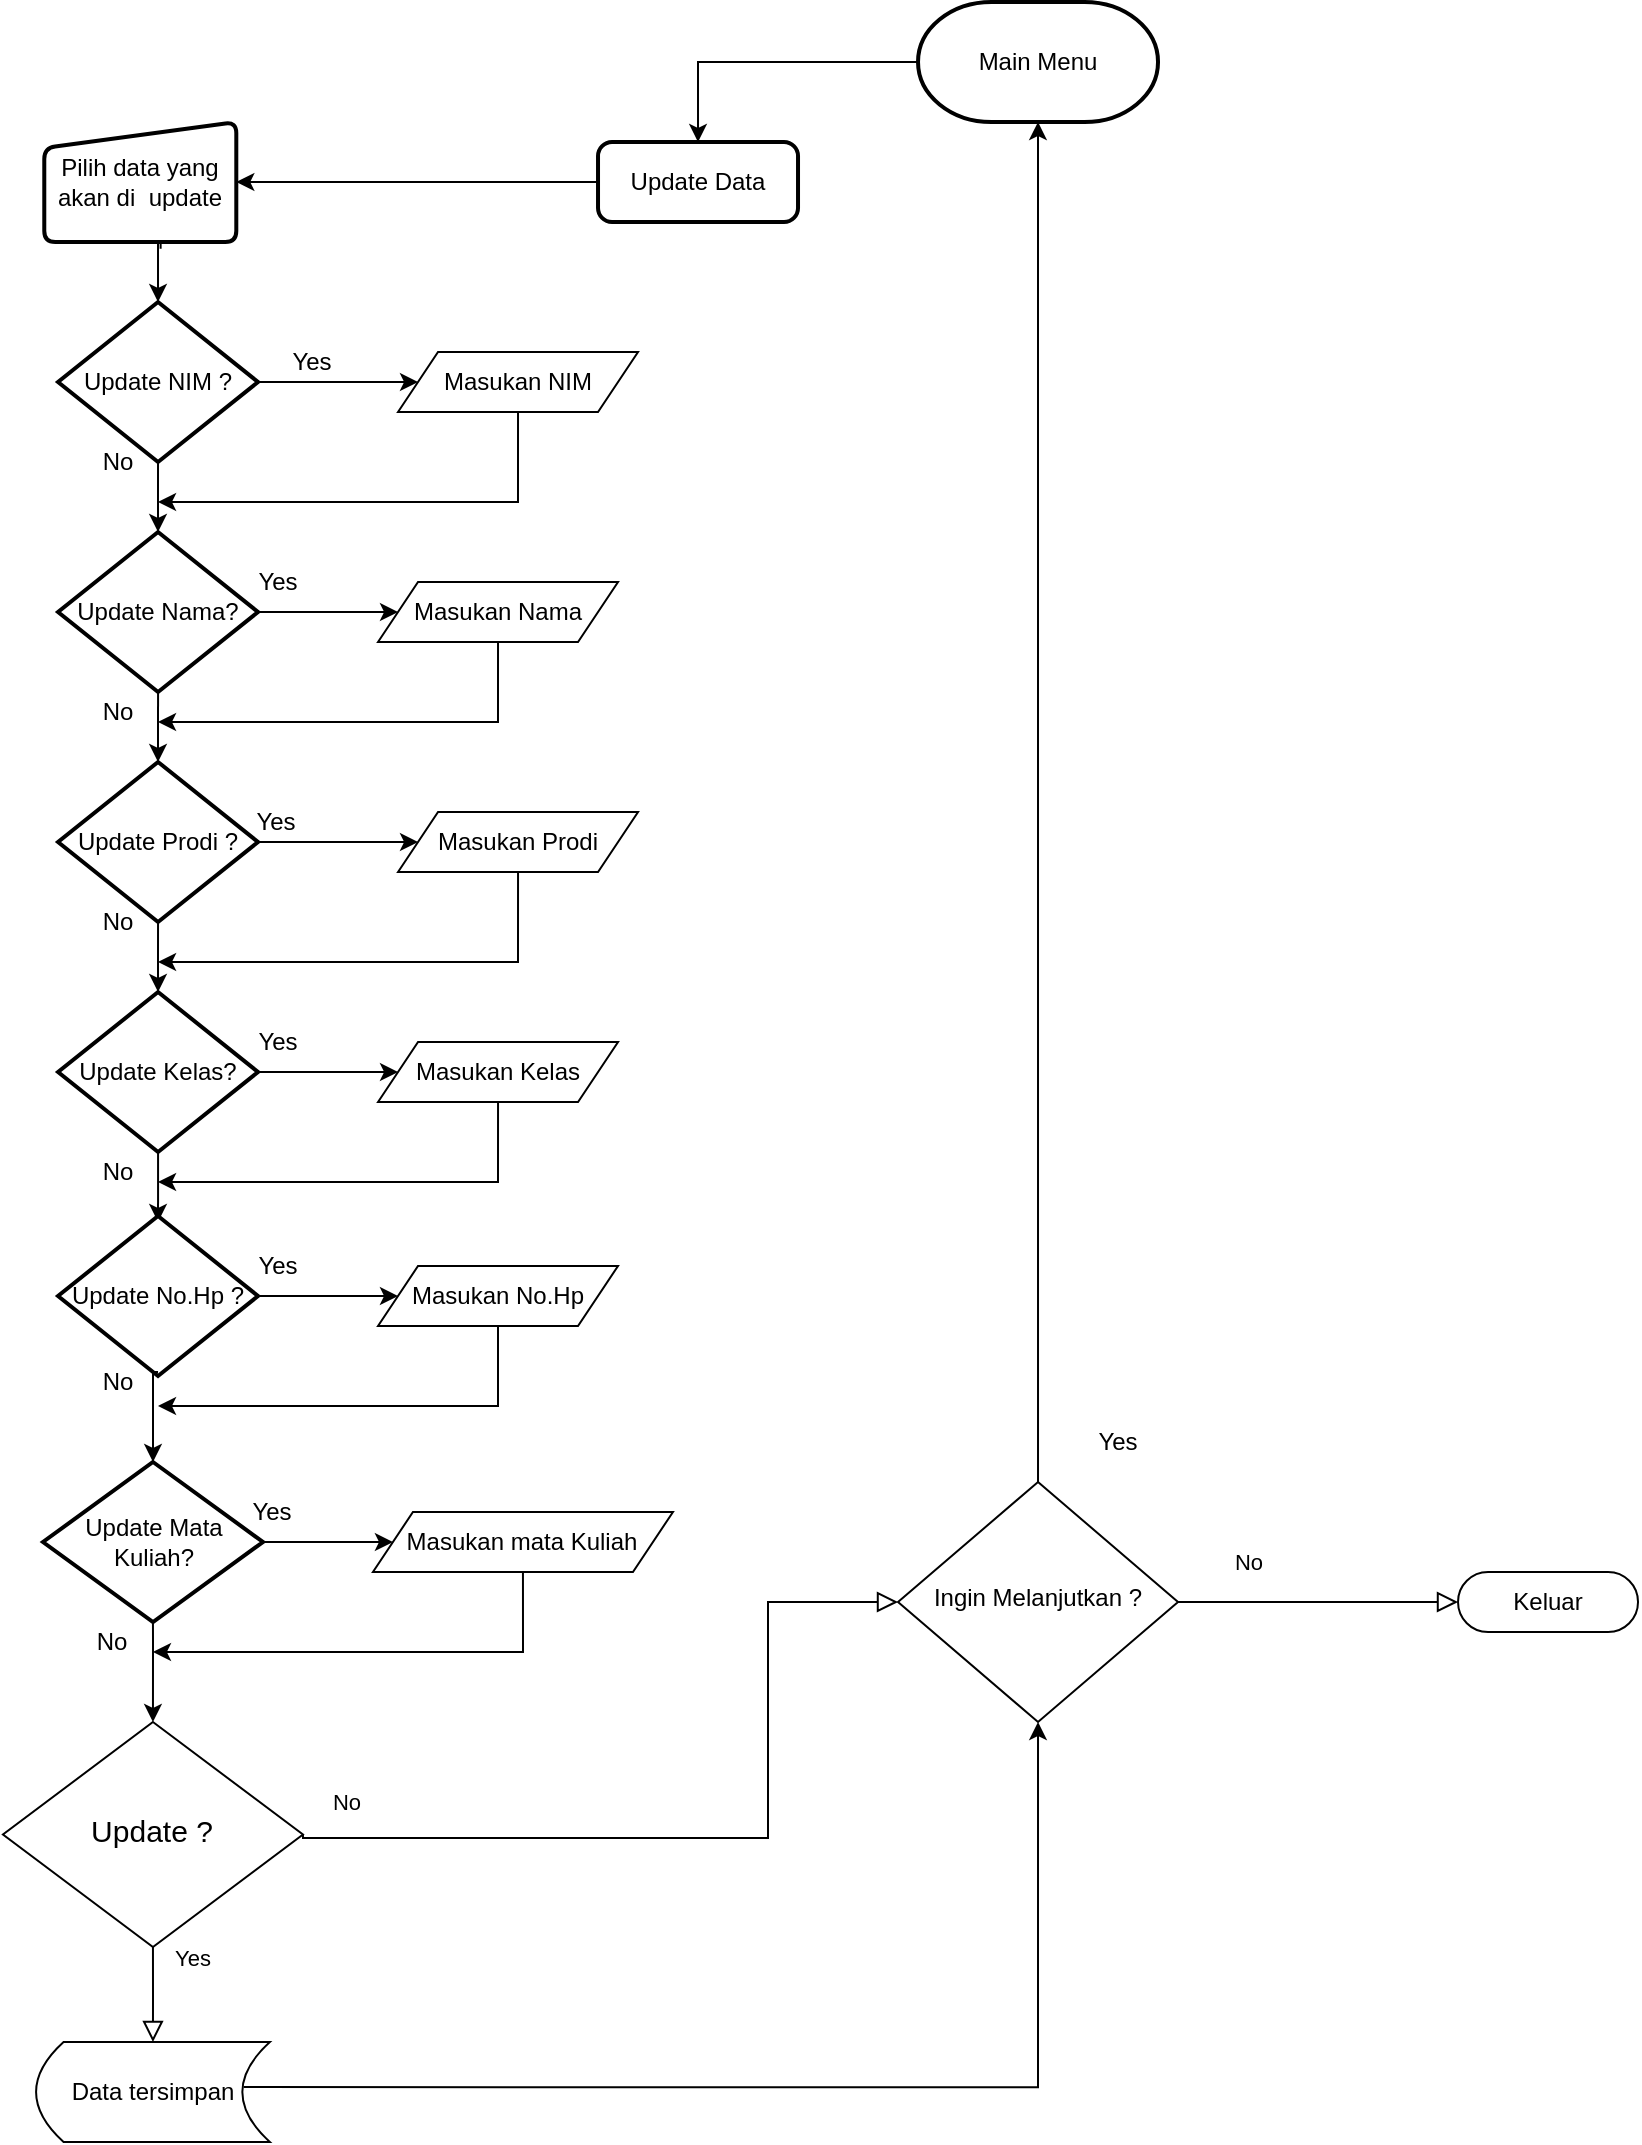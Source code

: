 <mxfile version="13.8.0" type="device"><diagram id="C5RBs43oDa-KdzZeNtuy" name="Page-1"><mxGraphModel dx="1483" dy="760" grid="1" gridSize="10" guides="1" tooltips="1" connect="1" arrows="1" fold="1" page="1" pageScale="1" pageWidth="1169" pageHeight="1654" math="0" shadow="0"><root><mxCell id="WIyWlLk6GJQsqaUBKTNV-0"/><mxCell id="WIyWlLk6GJQsqaUBKTNV-1" parent="WIyWlLk6GJQsqaUBKTNV-0"/><mxCell id="WIyWlLk6GJQsqaUBKTNV-5" value="No" style="edgeStyle=orthogonalEdgeStyle;rounded=0;html=1;jettySize=auto;orthogonalLoop=1;fontSize=11;endArrow=block;endFill=0;endSize=8;strokeWidth=1;shadow=0;labelBackgroundColor=none;entryX=0;entryY=0.5;entryDx=0;entryDy=0;exitX=1;exitY=0.5;exitDx=0;exitDy=0;" parent="WIyWlLk6GJQsqaUBKTNV-1" source="WIyWlLk6GJQsqaUBKTNV-6" target="WIyWlLk6GJQsqaUBKTNV-10" edge="1"><mxGeometry x="-0.888" y="18" relative="1" as="geometry"><mxPoint as="offset"/><mxPoint x="712.48" y="1140" as="targetPoint"/><Array as="points"><mxPoint x="418" y="1138"/><mxPoint x="650" y="1138"/><mxPoint x="650" y="1020"/></Array></mxGeometry></mxCell><mxCell id="WIyWlLk6GJQsqaUBKTNV-6" value="&lt;font style=&quot;font-size: 15px&quot;&gt;Update ?&lt;/font&gt;" style="rhombus;whiteSpace=wrap;html=1;shadow=0;fontFamily=Helvetica;fontSize=12;align=center;strokeWidth=1;spacing=6;spacingTop=-4;" parent="WIyWlLk6GJQsqaUBKTNV-1" vertex="1"><mxGeometry x="267.47" y="1080" width="150.01" height="112.5" as="geometry"/></mxCell><mxCell id="WIyWlLk6GJQsqaUBKTNV-8" value="No" style="rounded=0;html=1;jettySize=auto;orthogonalLoop=1;fontSize=11;endArrow=block;endFill=0;endSize=8;strokeWidth=1;shadow=0;labelBackgroundColor=none;edgeStyle=orthogonalEdgeStyle;exitX=1;exitY=0.5;exitDx=0;exitDy=0;" parent="WIyWlLk6GJQsqaUBKTNV-1" source="WIyWlLk6GJQsqaUBKTNV-10" target="WIyWlLk6GJQsqaUBKTNV-11" edge="1"><mxGeometry x="-0.5" y="20" relative="1" as="geometry"><mxPoint as="offset"/><Array as="points"><mxPoint x="925.01" y="1020"/><mxPoint x="925.01" y="1020"/></Array></mxGeometry></mxCell><mxCell id="k73UpvDeiLM-uCpB4j8G-58" style="edgeStyle=orthogonalEdgeStyle;rounded=0;orthogonalLoop=1;jettySize=auto;html=1;exitX=0.5;exitY=0;exitDx=0;exitDy=0;" edge="1" parent="WIyWlLk6GJQsqaUBKTNV-1" source="WIyWlLk6GJQsqaUBKTNV-10"><mxGeometry relative="1" as="geometry"><mxPoint x="785.01" y="280" as="targetPoint"/><Array as="points"><mxPoint x="785.01" y="283"/></Array></mxGeometry></mxCell><mxCell id="WIyWlLk6GJQsqaUBKTNV-10" value="Ingin Melanjutkan ?" style="rhombus;whiteSpace=wrap;html=1;shadow=0;fontFamily=Helvetica;fontSize=12;align=center;strokeWidth=1;spacing=6;spacingTop=-4;" parent="WIyWlLk6GJQsqaUBKTNV-1" vertex="1"><mxGeometry x="715.01" y="960" width="140" height="120" as="geometry"/></mxCell><mxCell id="WIyWlLk6GJQsqaUBKTNV-11" value="Keluar" style="rounded=1;whiteSpace=wrap;html=1;fontSize=12;glass=0;strokeWidth=1;shadow=0;arcSize=50;" parent="WIyWlLk6GJQsqaUBKTNV-1" vertex="1"><mxGeometry x="995.01" y="1005" width="90" height="30" as="geometry"/></mxCell><mxCell id="k73UpvDeiLM-uCpB4j8G-23" style="edgeStyle=orthogonalEdgeStyle;rounded=0;orthogonalLoop=1;jettySize=auto;html=1;exitX=0.5;exitY=1;exitDx=0;exitDy=0;" edge="1" parent="WIyWlLk6GJQsqaUBKTNV-1" source="axvm36HJjvKhQVbvXcTa-0"><mxGeometry relative="1" as="geometry"><mxPoint x="345.01" y="470" as="targetPoint"/><Array as="points"><mxPoint x="525.01" y="470"/><mxPoint x="355.01" y="470"/></Array></mxGeometry></mxCell><mxCell id="axvm36HJjvKhQVbvXcTa-0" value="Masukan NIM" style="shape=parallelogram;perimeter=parallelogramPerimeter;whiteSpace=wrap;html=1;fixedSize=1;" parent="WIyWlLk6GJQsqaUBKTNV-1" vertex="1"><mxGeometry x="465.01" y="395" width="120" height="30" as="geometry"/></mxCell><mxCell id="k73UpvDeiLM-uCpB4j8G-27" style="edgeStyle=orthogonalEdgeStyle;rounded=0;orthogonalLoop=1;jettySize=auto;html=1;exitX=0.5;exitY=1;exitDx=0;exitDy=0;" edge="1" parent="WIyWlLk6GJQsqaUBKTNV-1" source="axvm36HJjvKhQVbvXcTa-5"><mxGeometry relative="1" as="geometry"><mxPoint x="345.01" y="580" as="targetPoint"/><Array as="points"><mxPoint x="515.01" y="580"/><mxPoint x="355.01" y="580"/></Array></mxGeometry></mxCell><mxCell id="axvm36HJjvKhQVbvXcTa-5" value="Masukan Nama&lt;span style=&quot;color: rgba(0 , 0 , 0 , 0) ; font-family: monospace ; font-size: 0px&quot;&gt;%3CmxGraphModel%3E%3Croot%3E%3CmxCell%20id%3D%220%22%2F%3E%3CmxCell%20id%3D%221%22%20parent%3D%220%22%2F%3E%3CmxCell%20id%3D%222%22%20value%3D%22Masukan%20NIM%22%20style%3D%22shape%3Dparallelogram%3Bperimeter%3DparallelogramPerimeter%3BwhiteSpace%3Dwrap%3Bhtml%3D1%3BfixedSize%3D1%3B%22%20vertex%3D%221%22%20parent%3D%221%22%3E%3CmxGeometry%20x%3D%22170%22%20y%3D%2290%22%20width%3D%22120%22%20height%3D%2230%22%20as%3D%22geometry%22%2F%3E%3C%2FmxCell%3E%3C%2Froot%3E%3C%2FmxGraphModel%3E&lt;/span&gt;" style="shape=parallelogram;perimeter=parallelogramPerimeter;whiteSpace=wrap;html=1;fixedSize=1;" parent="WIyWlLk6GJQsqaUBKTNV-1" vertex="1"><mxGeometry x="455.01" y="510" width="120" height="30" as="geometry"/></mxCell><mxCell id="k73UpvDeiLM-uCpB4j8G-72" style="edgeStyle=orthogonalEdgeStyle;rounded=0;orthogonalLoop=1;jettySize=auto;html=1;exitX=0.888;exitY=0.451;exitDx=0;exitDy=0;entryX=0.5;entryY=1;entryDx=0;entryDy=0;exitPerimeter=0;" edge="1" parent="WIyWlLk6GJQsqaUBKTNV-1" source="axvm36HJjvKhQVbvXcTa-20" target="WIyWlLk6GJQsqaUBKTNV-10"><mxGeometry relative="1" as="geometry"/></mxCell><mxCell id="axvm36HJjvKhQVbvXcTa-20" value="Data tersimpan" style="shape=dataStorage;whiteSpace=wrap;html=1;fixedSize=1;size=13.75;" parent="WIyWlLk6GJQsqaUBKTNV-1" vertex="1"><mxGeometry x="284.04" y="1240" width="116.88" height="50" as="geometry"/></mxCell><mxCell id="axvm36HJjvKhQVbvXcTa-21" value="Yes" style="edgeStyle=orthogonalEdgeStyle;rounded=0;html=1;jettySize=auto;orthogonalLoop=1;fontSize=11;endArrow=block;endFill=0;endSize=8;strokeWidth=1;shadow=0;labelBackgroundColor=none;exitX=0.5;exitY=1;exitDx=0;exitDy=0;" parent="WIyWlLk6GJQsqaUBKTNV-1" source="WIyWlLk6GJQsqaUBKTNV-6" edge="1"><mxGeometry x="-0.818" y="20" relative="1" as="geometry"><mxPoint y="1" as="offset"/><mxPoint x="347.48" y="1350" as="sourcePoint"/><mxPoint x="342.48" y="1240" as="targetPoint"/><Array as="points"/></mxGeometry></mxCell><mxCell id="k73UpvDeiLM-uCpB4j8G-10" style="edgeStyle=orthogonalEdgeStyle;rounded=0;orthogonalLoop=1;jettySize=auto;html=1;exitX=0.606;exitY=1.057;exitDx=0;exitDy=0;entryX=0.5;entryY=0;entryDx=0;entryDy=0;entryPerimeter=0;exitPerimeter=0;" edge="1" parent="WIyWlLk6GJQsqaUBKTNV-1" source="k73UpvDeiLM-uCpB4j8G-0" target="k73UpvDeiLM-uCpB4j8G-9"><mxGeometry relative="1" as="geometry"><Array as="points"><mxPoint x="346.01" y="310"/><mxPoint x="345.01" y="370"/></Array></mxGeometry></mxCell><mxCell id="k73UpvDeiLM-uCpB4j8G-0" value="Pilih data yang akan di&amp;nbsp; update" style="html=1;strokeWidth=2;shape=manualInput;whiteSpace=wrap;rounded=1;size=13;arcSize=11;" vertex="1" parent="WIyWlLk6GJQsqaUBKTNV-1"><mxGeometry x="288.14" y="280" width="96.01" height="60" as="geometry"/></mxCell><mxCell id="k73UpvDeiLM-uCpB4j8G-8" style="edgeStyle=orthogonalEdgeStyle;rounded=0;orthogonalLoop=1;jettySize=auto;html=1;exitX=0;exitY=0.5;exitDx=0;exitDy=0;entryX=1;entryY=0.5;entryDx=0;entryDy=0;" edge="1" parent="WIyWlLk6GJQsqaUBKTNV-1" source="k73UpvDeiLM-uCpB4j8G-2" target="k73UpvDeiLM-uCpB4j8G-0"><mxGeometry relative="1" as="geometry"><mxPoint x="395.01" y="310" as="targetPoint"/><Array as="points"/></mxGeometry></mxCell><mxCell id="k73UpvDeiLM-uCpB4j8G-2" value="Update Data" style="rounded=1;whiteSpace=wrap;html=1;absoluteArcSize=1;arcSize=14;strokeWidth=2;" vertex="1" parent="WIyWlLk6GJQsqaUBKTNV-1"><mxGeometry x="565.01" y="290" width="100" height="40" as="geometry"/></mxCell><mxCell id="k73UpvDeiLM-uCpB4j8G-4" style="edgeStyle=orthogonalEdgeStyle;rounded=0;orthogonalLoop=1;jettySize=auto;html=1;exitX=0;exitY=0.5;exitDx=0;exitDy=0;exitPerimeter=0;entryX=0.5;entryY=0;entryDx=0;entryDy=0;" edge="1" parent="WIyWlLk6GJQsqaUBKTNV-1" source="k73UpvDeiLM-uCpB4j8G-3" target="k73UpvDeiLM-uCpB4j8G-2"><mxGeometry relative="1" as="geometry"/></mxCell><mxCell id="k73UpvDeiLM-uCpB4j8G-3" value="Main Menu" style="strokeWidth=2;html=1;shape=mxgraph.flowchart.terminator;whiteSpace=wrap;" vertex="1" parent="WIyWlLk6GJQsqaUBKTNV-1"><mxGeometry x="725.01" y="220" width="120" height="60" as="geometry"/></mxCell><mxCell id="k73UpvDeiLM-uCpB4j8G-13" style="edgeStyle=orthogonalEdgeStyle;rounded=0;orthogonalLoop=1;jettySize=auto;html=1;exitX=1;exitY=0.5;exitDx=0;exitDy=0;exitPerimeter=0;" edge="1" parent="WIyWlLk6GJQsqaUBKTNV-1" source="k73UpvDeiLM-uCpB4j8G-9" target="axvm36HJjvKhQVbvXcTa-0"><mxGeometry relative="1" as="geometry"/></mxCell><mxCell id="k73UpvDeiLM-uCpB4j8G-17" style="edgeStyle=orthogonalEdgeStyle;rounded=0;orthogonalLoop=1;jettySize=auto;html=1;exitX=0.5;exitY=1;exitDx=0;exitDy=0;exitPerimeter=0;entryX=0.5;entryY=0;entryDx=0;entryDy=0;entryPerimeter=0;" edge="1" parent="WIyWlLk6GJQsqaUBKTNV-1" source="k73UpvDeiLM-uCpB4j8G-9" target="k73UpvDeiLM-uCpB4j8G-15"><mxGeometry relative="1" as="geometry"><Array as="points"><mxPoint x="345.01" y="470"/><mxPoint x="345.01" y="470"/></Array></mxGeometry></mxCell><mxCell id="k73UpvDeiLM-uCpB4j8G-9" value="Update NIM ?" style="strokeWidth=2;html=1;shape=mxgraph.flowchart.decision;whiteSpace=wrap;" vertex="1" parent="WIyWlLk6GJQsqaUBKTNV-1"><mxGeometry x="295.01" y="370" width="100" height="80" as="geometry"/></mxCell><mxCell id="k73UpvDeiLM-uCpB4j8G-14" value="Yes" style="text;html=1;strokeColor=none;fillColor=none;align=center;verticalAlign=middle;whiteSpace=wrap;rounded=0;" vertex="1" parent="WIyWlLk6GJQsqaUBKTNV-1"><mxGeometry x="401.89" y="390" width="40" height="20" as="geometry"/></mxCell><mxCell id="k73UpvDeiLM-uCpB4j8G-16" value="" style="edgeStyle=orthogonalEdgeStyle;rounded=0;orthogonalLoop=1;jettySize=auto;html=1;" edge="1" parent="WIyWlLk6GJQsqaUBKTNV-1" source="k73UpvDeiLM-uCpB4j8G-15" target="axvm36HJjvKhQVbvXcTa-5"><mxGeometry relative="1" as="geometry"/></mxCell><mxCell id="k73UpvDeiLM-uCpB4j8G-26" style="edgeStyle=orthogonalEdgeStyle;rounded=0;orthogonalLoop=1;jettySize=auto;html=1;exitX=0.5;exitY=1;exitDx=0;exitDy=0;exitPerimeter=0;entryX=0.5;entryY=0;entryDx=0;entryDy=0;entryPerimeter=0;" edge="1" parent="WIyWlLk6GJQsqaUBKTNV-1" source="k73UpvDeiLM-uCpB4j8G-15"><mxGeometry relative="1" as="geometry"><mxPoint x="345.01" y="600" as="targetPoint"/></mxGeometry></mxCell><mxCell id="k73UpvDeiLM-uCpB4j8G-15" value="Update Nama?" style="strokeWidth=2;html=1;shape=mxgraph.flowchart.decision;whiteSpace=wrap;" vertex="1" parent="WIyWlLk6GJQsqaUBKTNV-1"><mxGeometry x="295.02" y="485" width="100" height="80" as="geometry"/></mxCell><mxCell id="k73UpvDeiLM-uCpB4j8G-18" value="Yes" style="text;html=1;strokeColor=none;fillColor=none;align=center;verticalAlign=middle;whiteSpace=wrap;rounded=0;" vertex="1" parent="WIyWlLk6GJQsqaUBKTNV-1"><mxGeometry x="384.15" y="620" width="40" height="20" as="geometry"/></mxCell><mxCell id="k73UpvDeiLM-uCpB4j8G-19" value="Yes" style="text;html=1;strokeColor=none;fillColor=none;align=center;verticalAlign=middle;whiteSpace=wrap;rounded=0;" vertex="1" parent="WIyWlLk6GJQsqaUBKTNV-1"><mxGeometry x="805.01" y="930" width="40" height="20" as="geometry"/></mxCell><mxCell id="k73UpvDeiLM-uCpB4j8G-22" value="No" style="text;html=1;strokeColor=none;fillColor=none;align=center;verticalAlign=middle;whiteSpace=wrap;rounded=0;" vertex="1" parent="WIyWlLk6GJQsqaUBKTNV-1"><mxGeometry x="305.01" y="440" width="40" height="20" as="geometry"/></mxCell><mxCell id="k73UpvDeiLM-uCpB4j8G-28" value="No" style="text;html=1;strokeColor=none;fillColor=none;align=center;verticalAlign=middle;whiteSpace=wrap;rounded=0;" vertex="1" parent="WIyWlLk6GJQsqaUBKTNV-1"><mxGeometry x="305.01" y="565" width="40" height="20" as="geometry"/></mxCell><mxCell id="k73UpvDeiLM-uCpB4j8G-29" value="Yes" style="text;html=1;strokeColor=none;fillColor=none;align=center;verticalAlign=middle;whiteSpace=wrap;rounded=0;" vertex="1" parent="WIyWlLk6GJQsqaUBKTNV-1"><mxGeometry x="385.01" y="500" width="40" height="20" as="geometry"/></mxCell><mxCell id="k73UpvDeiLM-uCpB4j8G-30" style="edgeStyle=orthogonalEdgeStyle;rounded=0;orthogonalLoop=1;jettySize=auto;html=1;exitX=0.5;exitY=1;exitDx=0;exitDy=0;" edge="1" parent="WIyWlLk6GJQsqaUBKTNV-1" source="k73UpvDeiLM-uCpB4j8G-31"><mxGeometry relative="1" as="geometry"><mxPoint x="345.02" y="700.0" as="targetPoint"/><Array as="points"><mxPoint x="525.02" y="700"/><mxPoint x="355.02" y="700"/></Array></mxGeometry></mxCell><mxCell id="k73UpvDeiLM-uCpB4j8G-31" value="Masukan Prodi" style="shape=parallelogram;perimeter=parallelogramPerimeter;whiteSpace=wrap;html=1;fixedSize=1;" vertex="1" parent="WIyWlLk6GJQsqaUBKTNV-1"><mxGeometry x="465.02" y="625" width="120" height="30" as="geometry"/></mxCell><mxCell id="k73UpvDeiLM-uCpB4j8G-32" style="edgeStyle=orthogonalEdgeStyle;rounded=0;orthogonalLoop=1;jettySize=auto;html=1;exitX=0.5;exitY=1;exitDx=0;exitDy=0;" edge="1" parent="WIyWlLk6GJQsqaUBKTNV-1" source="k73UpvDeiLM-uCpB4j8G-33"><mxGeometry relative="1" as="geometry"><mxPoint x="345.02" y="810" as="targetPoint"/><Array as="points"><mxPoint x="515.02" y="810"/><mxPoint x="355.02" y="810"/></Array></mxGeometry></mxCell><mxCell id="k73UpvDeiLM-uCpB4j8G-33" value="Masukan Kelas&lt;span style=&quot;color: rgba(0 , 0 , 0 , 0) ; font-family: monospace ; font-size: 0px&quot;&gt;raphModel%3E%3Croot%3E%3CmxCell%20id%3D%220%22%2F%3E%3CmxCell%20id%3D%221%22%20parent%3D%220%22%2F%3E%3CmxCell%20id%3D%222%22%20value%3D%22Masukan%20NIM%22%20style%3D%22shape%3Dparallelogram%3Bperimeter%3DparallelogramPerimeter%3BwhiteSpace%3Dwrap%3Bhtml%3D1%3BfixedSize%3D1%3B%22%20vertex%3D%221%22%20parent%3D%221%22%3E%3CmxGeometry%20x%3D%22170%22%20y%3D%2290%22%20width%3D%22120%22%20height%3D%2230%22%20as%3D%22geometry%22%2F%3E%3C%2FmxCell%3E%3C%2Froot%3E%3C%2FmxGraphModel%3E&lt;/span&gt;" style="shape=parallelogram;perimeter=parallelogramPerimeter;whiteSpace=wrap;html=1;fixedSize=1;" vertex="1" parent="WIyWlLk6GJQsqaUBKTNV-1"><mxGeometry x="455.02" y="740" width="120" height="30" as="geometry"/></mxCell><mxCell id="k73UpvDeiLM-uCpB4j8G-34" style="edgeStyle=orthogonalEdgeStyle;rounded=0;orthogonalLoop=1;jettySize=auto;html=1;exitX=1;exitY=0.5;exitDx=0;exitDy=0;exitPerimeter=0;" edge="1" parent="WIyWlLk6GJQsqaUBKTNV-1" source="k73UpvDeiLM-uCpB4j8G-36" target="k73UpvDeiLM-uCpB4j8G-31"><mxGeometry relative="1" as="geometry"/></mxCell><mxCell id="k73UpvDeiLM-uCpB4j8G-35" style="edgeStyle=orthogonalEdgeStyle;rounded=0;orthogonalLoop=1;jettySize=auto;html=1;exitX=0.5;exitY=1;exitDx=0;exitDy=0;exitPerimeter=0;entryX=0.5;entryY=0;entryDx=0;entryDy=0;entryPerimeter=0;" edge="1" parent="WIyWlLk6GJQsqaUBKTNV-1" source="k73UpvDeiLM-uCpB4j8G-36" target="k73UpvDeiLM-uCpB4j8G-39"><mxGeometry relative="1" as="geometry"><Array as="points"><mxPoint x="345.02" y="700"/><mxPoint x="345.02" y="700"/></Array></mxGeometry></mxCell><mxCell id="k73UpvDeiLM-uCpB4j8G-36" value="Update Prodi ?" style="strokeWidth=2;html=1;shape=mxgraph.flowchart.decision;whiteSpace=wrap;" vertex="1" parent="WIyWlLk6GJQsqaUBKTNV-1"><mxGeometry x="295.02" y="600" width="100" height="80" as="geometry"/></mxCell><mxCell id="k73UpvDeiLM-uCpB4j8G-37" value="" style="edgeStyle=orthogonalEdgeStyle;rounded=0;orthogonalLoop=1;jettySize=auto;html=1;" edge="1" parent="WIyWlLk6GJQsqaUBKTNV-1" source="k73UpvDeiLM-uCpB4j8G-39" target="k73UpvDeiLM-uCpB4j8G-33"><mxGeometry relative="1" as="geometry"/></mxCell><mxCell id="k73UpvDeiLM-uCpB4j8G-38" style="edgeStyle=orthogonalEdgeStyle;rounded=0;orthogonalLoop=1;jettySize=auto;html=1;exitX=0.5;exitY=1;exitDx=0;exitDy=0;exitPerimeter=0;entryX=0.5;entryY=0;entryDx=0;entryDy=0;entryPerimeter=0;" edge="1" parent="WIyWlLk6GJQsqaUBKTNV-1" source="k73UpvDeiLM-uCpB4j8G-39"><mxGeometry relative="1" as="geometry"><mxPoint x="345.02" y="830" as="targetPoint"/></mxGeometry></mxCell><mxCell id="k73UpvDeiLM-uCpB4j8G-39" value="Update Kelas?" style="strokeWidth=2;html=1;shape=mxgraph.flowchart.decision;whiteSpace=wrap;" vertex="1" parent="WIyWlLk6GJQsqaUBKTNV-1"><mxGeometry x="295.03" y="715" width="100" height="80" as="geometry"/></mxCell><mxCell id="k73UpvDeiLM-uCpB4j8G-40" value="No" style="text;html=1;strokeColor=none;fillColor=none;align=center;verticalAlign=middle;whiteSpace=wrap;rounded=0;" vertex="1" parent="WIyWlLk6GJQsqaUBKTNV-1"><mxGeometry x="305.02" y="670" width="40" height="20" as="geometry"/></mxCell><mxCell id="k73UpvDeiLM-uCpB4j8G-41" value="No" style="text;html=1;strokeColor=none;fillColor=none;align=center;verticalAlign=middle;whiteSpace=wrap;rounded=0;" vertex="1" parent="WIyWlLk6GJQsqaUBKTNV-1"><mxGeometry x="305.02" y="795" width="40" height="20" as="geometry"/></mxCell><mxCell id="k73UpvDeiLM-uCpB4j8G-42" value="Yes" style="text;html=1;strokeColor=none;fillColor=none;align=center;verticalAlign=middle;whiteSpace=wrap;rounded=0;" vertex="1" parent="WIyWlLk6GJQsqaUBKTNV-1"><mxGeometry x="385.02" y="730" width="40" height="20" as="geometry"/></mxCell><mxCell id="k73UpvDeiLM-uCpB4j8G-43" style="edgeStyle=orthogonalEdgeStyle;rounded=0;orthogonalLoop=1;jettySize=auto;html=1;exitX=0.5;exitY=1;exitDx=0;exitDy=0;" edge="1" parent="WIyWlLk6GJQsqaUBKTNV-1" source="k73UpvDeiLM-uCpB4j8G-44"><mxGeometry relative="1" as="geometry"><mxPoint x="342.47" y="1045" as="targetPoint"/><Array as="points"><mxPoint x="527.48" y="1045"/></Array></mxGeometry></mxCell><mxCell id="k73UpvDeiLM-uCpB4j8G-44" value="Masukan mata Kuliah&lt;span style=&quot;color: rgba(0 , 0 , 0 , 0) ; font-family: monospace ; font-size: 0px&quot;&gt;%3E%3Croot%3E%3CmxCell%20id%3D%220%22%2F%3E%3CmxCell%20id%3D%221%22%20parent%3D%220%22%2F%3E%3CmxCell%20id%3D%222%22%20value%3D%22Masukan%20NIM%22%20style%3D%22shape%3Dparallelogram%3Bperimeter%3DparallelogramPerimeter%3BwhiteSpace%3Dwrap%3Bhtml%3D1%3BfixedSize%3D1%3B%22%20vertex%3D%221%22%20parent%3D%221%22%3E%3CmxGeometry%20x%3D%22170%22%20y%3D%2290%22%20width%3D%22120%22%20height%3D%2230%22%20as%3D%22geometry%22%2F%3E%3C%2FmxCell%3E%3C%2Froot%3E%3C%2FmxGraphModel%3E&lt;/span&gt;" style="shape=parallelogram;perimeter=parallelogramPerimeter;whiteSpace=wrap;html=1;fixedSize=1;" vertex="1" parent="WIyWlLk6GJQsqaUBKTNV-1"><mxGeometry x="452.47" y="975" width="150.01" height="30" as="geometry"/></mxCell><mxCell id="k73UpvDeiLM-uCpB4j8G-55" style="edgeStyle=orthogonalEdgeStyle;rounded=0;orthogonalLoop=1;jettySize=auto;html=1;exitX=1;exitY=0.5;exitDx=0;exitDy=0;exitPerimeter=0;entryX=0;entryY=0.5;entryDx=0;entryDy=0;" edge="1" parent="WIyWlLk6GJQsqaUBKTNV-1" source="k73UpvDeiLM-uCpB4j8G-45" target="k73UpvDeiLM-uCpB4j8G-44"><mxGeometry relative="1" as="geometry"/></mxCell><mxCell id="k73UpvDeiLM-uCpB4j8G-45" value="Update Mata Kuliah?" style="strokeWidth=2;html=1;shape=mxgraph.flowchart.decision;whiteSpace=wrap;" vertex="1" parent="WIyWlLk6GJQsqaUBKTNV-1"><mxGeometry x="287.5" y="950" width="110" height="80" as="geometry"/></mxCell><mxCell id="k73UpvDeiLM-uCpB4j8G-56" style="edgeStyle=orthogonalEdgeStyle;rounded=0;orthogonalLoop=1;jettySize=auto;html=1;exitX=1;exitY=0;exitDx=0;exitDy=0;entryX=0.5;entryY=0;entryDx=0;entryDy=0;" edge="1" parent="WIyWlLk6GJQsqaUBKTNV-1" source="k73UpvDeiLM-uCpB4j8G-46" target="WIyWlLk6GJQsqaUBKTNV-6"><mxGeometry relative="1" as="geometry"><Array as="points"><mxPoint x="342.48" y="1040"/><mxPoint x="342.48" y="1040"/></Array></mxGeometry></mxCell><mxCell id="k73UpvDeiLM-uCpB4j8G-46" value="No" style="text;html=1;strokeColor=none;fillColor=none;align=center;verticalAlign=middle;whiteSpace=wrap;rounded=0;" vertex="1" parent="WIyWlLk6GJQsqaUBKTNV-1"><mxGeometry x="302.47" y="1030" width="40" height="20" as="geometry"/></mxCell><mxCell id="k73UpvDeiLM-uCpB4j8G-47" value="Yes" style="text;html=1;strokeColor=none;fillColor=none;align=center;verticalAlign=middle;whiteSpace=wrap;rounded=0;" vertex="1" parent="WIyWlLk6GJQsqaUBKTNV-1"><mxGeometry x="382.47" y="965" width="40" height="20" as="geometry"/></mxCell><mxCell id="k73UpvDeiLM-uCpB4j8G-61" style="edgeStyle=orthogonalEdgeStyle;rounded=0;orthogonalLoop=1;jettySize=auto;html=1;exitX=0.5;exitY=1;exitDx=0;exitDy=0;" edge="1" parent="WIyWlLk6GJQsqaUBKTNV-1" source="k73UpvDeiLM-uCpB4j8G-62"><mxGeometry relative="1" as="geometry"><mxPoint x="345.0" y="922" as="targetPoint"/><Array as="points"><mxPoint x="515" y="922"/><mxPoint x="355" y="922"/></Array></mxGeometry></mxCell><mxCell id="k73UpvDeiLM-uCpB4j8G-62" value="Masukan No.Hp&lt;span style=&quot;color: rgba(0 , 0 , 0 , 0) ; font-family: monospace ; font-size: 0px&quot;&gt;raphModel%3E%3Croot%3E%3CmxCell%20id%3D%220%22%2F%3E%3CmxCell%20id%3D%221%22%20parent%3D%220%22%2F%3E%3CmxCell%20id%3D%222%22%20value%3D%22Masukan%20NIM%22%20style%3D%22shape%3Dparallelogram%3Bperimeter%3DparallelogramPerimeter%3BwhiteSpace%3Dwrap%3Bhtml%3D1%3BfixedSize%3D1%3B%22%20vertex%3D%221%22%20parent%3D%221%22%3E%3CmxGeometry%20x%3D%22170%22%20y%3D%2290%22%20width%3D%22120%22%20height%3D%2230%22%20as%3D%22geometry%22%2F%3E%3C%2FmxCell%3E%3C%2Froot%3E%3C%2FmxGraphModel%3E&lt;/span&gt;" style="shape=parallelogram;perimeter=parallelogramPerimeter;whiteSpace=wrap;html=1;fixedSize=1;" vertex="1" parent="WIyWlLk6GJQsqaUBKTNV-1"><mxGeometry x="455" y="852" width="120" height="30" as="geometry"/></mxCell><mxCell id="k73UpvDeiLM-uCpB4j8G-63" value="" style="edgeStyle=orthogonalEdgeStyle;rounded=0;orthogonalLoop=1;jettySize=auto;html=1;" edge="1" parent="WIyWlLk6GJQsqaUBKTNV-1" source="k73UpvDeiLM-uCpB4j8G-65" target="k73UpvDeiLM-uCpB4j8G-62"><mxGeometry relative="1" as="geometry"/></mxCell><mxCell id="k73UpvDeiLM-uCpB4j8G-65" value="Update No.Hp ?" style="strokeWidth=2;html=1;shape=mxgraph.flowchart.decision;whiteSpace=wrap;" vertex="1" parent="WIyWlLk6GJQsqaUBKTNV-1"><mxGeometry x="295.01" y="827" width="100" height="80" as="geometry"/></mxCell><mxCell id="k73UpvDeiLM-uCpB4j8G-66" value="Yes" style="text;html=1;strokeColor=none;fillColor=none;align=center;verticalAlign=middle;whiteSpace=wrap;rounded=0;" vertex="1" parent="WIyWlLk6GJQsqaUBKTNV-1"><mxGeometry x="385" y="842" width="40" height="20" as="geometry"/></mxCell><mxCell id="k73UpvDeiLM-uCpB4j8G-71" style="edgeStyle=orthogonalEdgeStyle;rounded=0;orthogonalLoop=1;jettySize=auto;html=1;exitX=1;exitY=0.25;exitDx=0;exitDy=0;entryX=0.5;entryY=0;entryDx=0;entryDy=0;entryPerimeter=0;" edge="1" parent="WIyWlLk6GJQsqaUBKTNV-1" source="k73UpvDeiLM-uCpB4j8G-67" target="k73UpvDeiLM-uCpB4j8G-45"><mxGeometry relative="1" as="geometry"><Array as="points"><mxPoint x="343" y="905"/></Array></mxGeometry></mxCell><mxCell id="k73UpvDeiLM-uCpB4j8G-67" value="No" style="text;html=1;strokeColor=none;fillColor=none;align=center;verticalAlign=middle;whiteSpace=wrap;rounded=0;" vertex="1" parent="WIyWlLk6GJQsqaUBKTNV-1"><mxGeometry x="305.02" y="900" width="40" height="20" as="geometry"/></mxCell></root></mxGraphModel></diagram></mxfile>